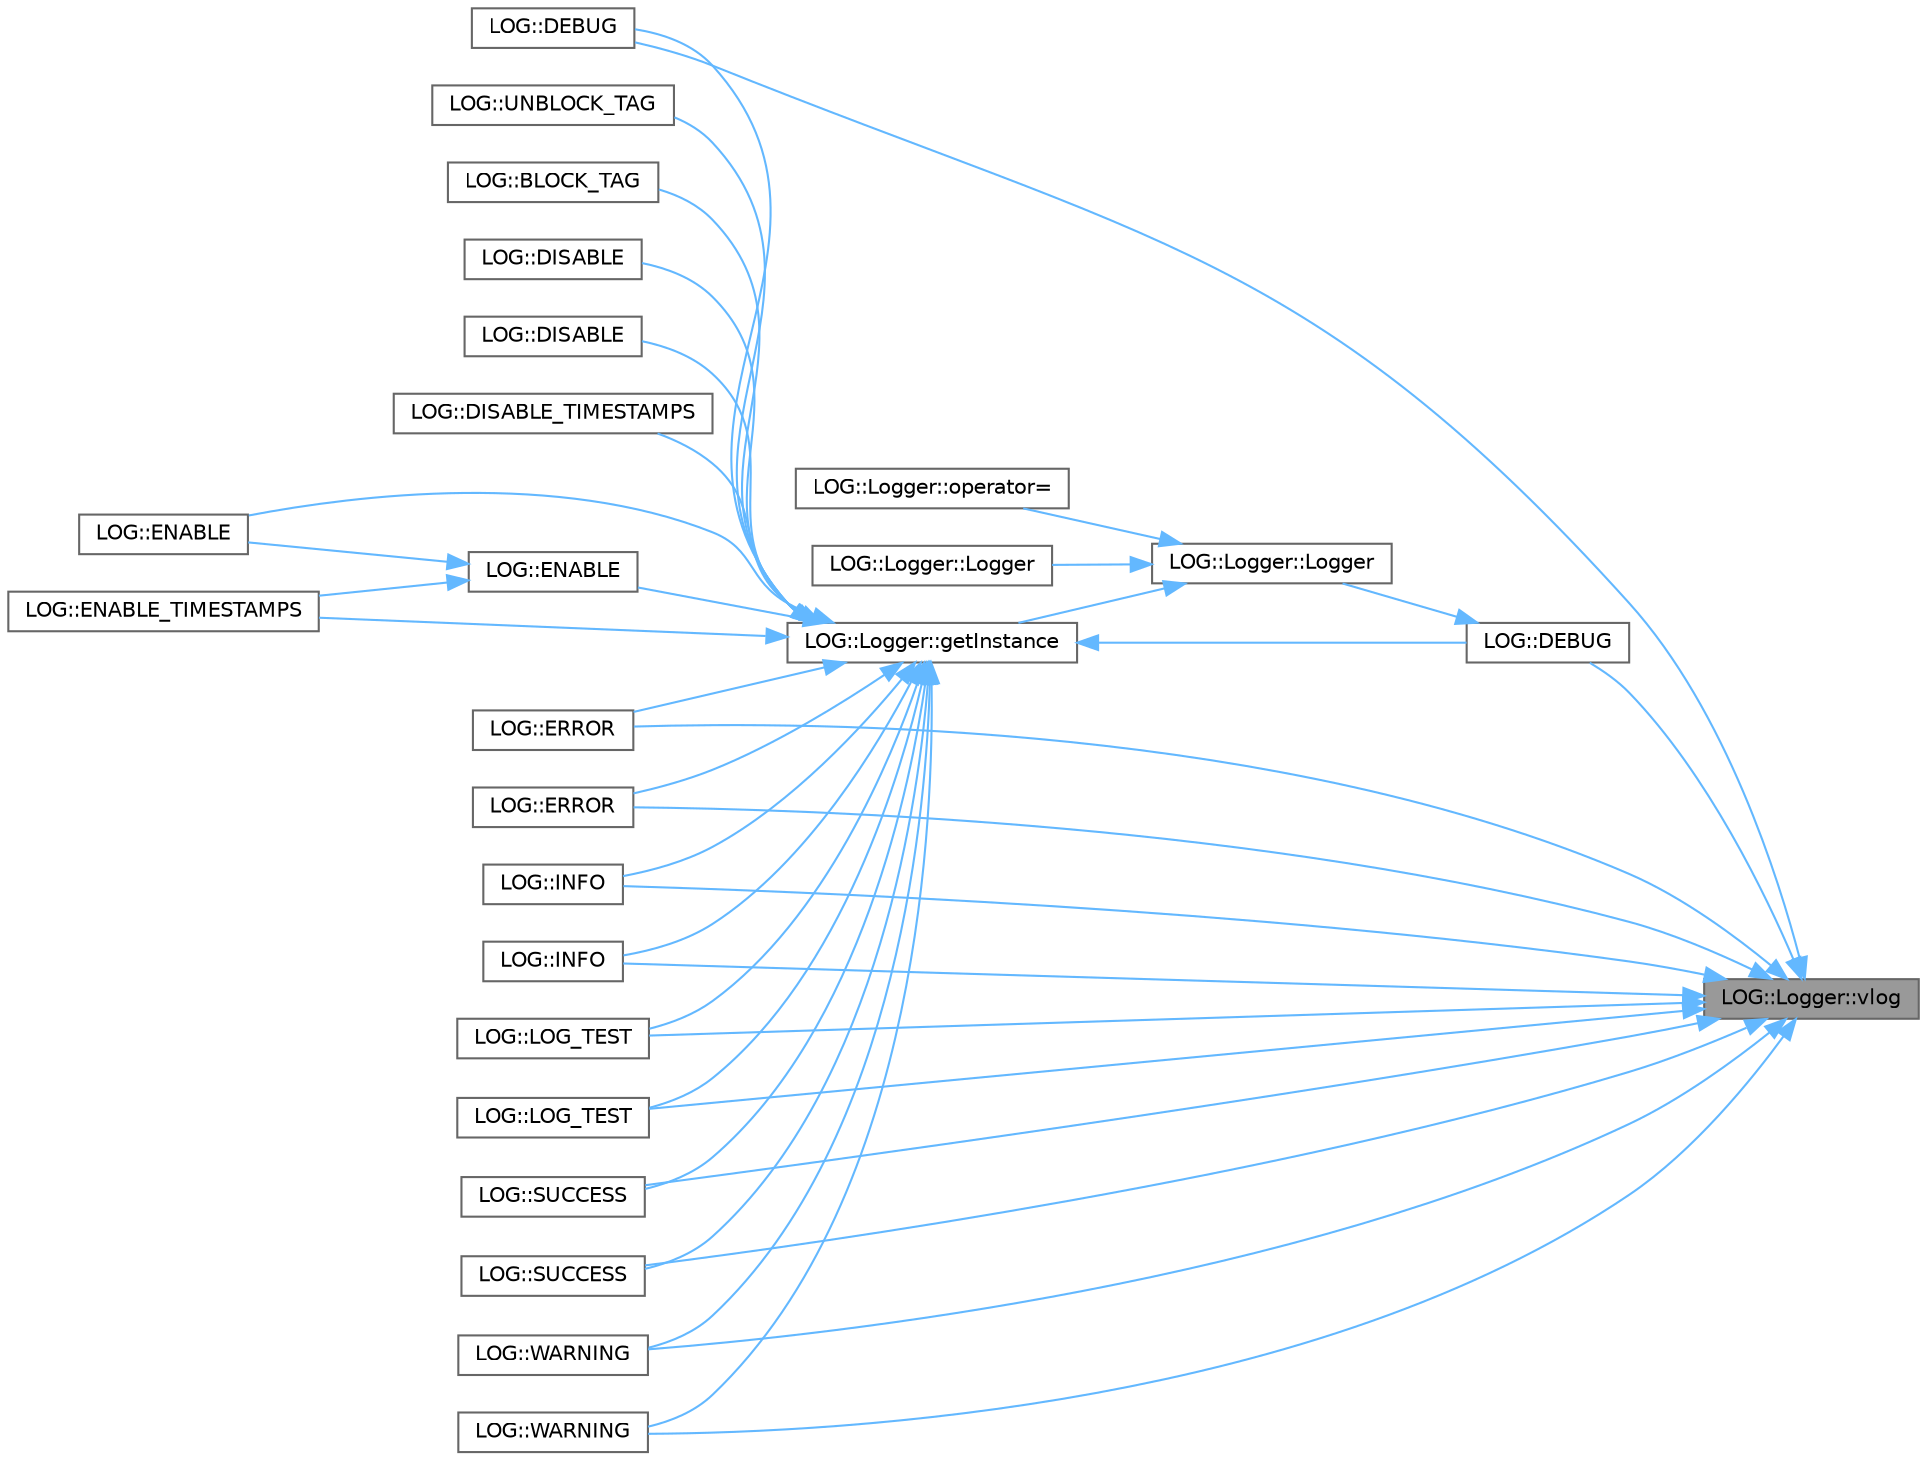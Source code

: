 digraph "LOG::Logger::vlog"
{
 // LATEX_PDF_SIZE
  bgcolor="transparent";
  edge [fontname=Helvetica,fontsize=10,labelfontname=Helvetica,labelfontsize=10];
  node [fontname=Helvetica,fontsize=10,shape=box,height=0.2,width=0.4];
  rankdir="RL";
  Node1 [id="Node000001",label="LOG::Logger::vlog",height=0.2,width=0.4,color="gray40", fillcolor="grey60", style="filled", fontcolor="black",tooltip=" "];
  Node1 -> Node2 [id="edge1_Node000001_Node000002",dir="back",color="steelblue1",style="solid",tooltip=" "];
  Node2 [id="Node000002",label="LOG::DEBUG",height=0.2,width=0.4,color="grey40", fillcolor="white", style="filled",URL="$namespace_l_o_g.html#acca4968543615b1b2d77ebac8fe74993",tooltip=" "];
  Node1 -> Node3 [id="edge2_Node000001_Node000003",dir="back",color="steelblue1",style="solid",tooltip=" "];
  Node3 [id="Node000003",label="LOG::DEBUG",height=0.2,width=0.4,color="grey40", fillcolor="white", style="filled",URL="$namespace_l_o_g.html#acd0072a098872064e882d347d1e30d9a",tooltip=" "];
  Node3 -> Node4 [id="edge3_Node000003_Node000004",dir="back",color="steelblue1",style="solid",tooltip=" "];
  Node4 [id="Node000004",label="LOG::Logger::Logger",height=0.2,width=0.4,color="grey40", fillcolor="white", style="filled",URL="$class_l_o_g_1_1_logger.html#a4abba1293f8af80ad709f36348f117cf",tooltip=" "];
  Node4 -> Node5 [id="edge4_Node000004_Node000005",dir="back",color="steelblue1",style="solid",tooltip=" "];
  Node5 [id="Node000005",label="LOG::Logger::getInstance",height=0.2,width=0.4,color="grey40", fillcolor="white", style="filled",URL="$class_l_o_g_1_1_logger.html#ac6e610c5678fb1742dbd5f3870da5c17",tooltip=" "];
  Node5 -> Node6 [id="edge5_Node000005_Node000006",dir="back",color="steelblue1",style="solid",tooltip=" "];
  Node6 [id="Node000006",label="LOG::BLOCK_TAG",height=0.2,width=0.4,color="grey40", fillcolor="white", style="filled",URL="$namespace_l_o_g.html#a45368f04d2851ced6a50cfe31d6b4ab6",tooltip=" "];
  Node5 -> Node2 [id="edge6_Node000005_Node000002",dir="back",color="steelblue1",style="solid",tooltip=" "];
  Node5 -> Node3 [id="edge7_Node000005_Node000003",dir="back",color="steelblue1",style="solid",tooltip=" "];
  Node5 -> Node7 [id="edge8_Node000005_Node000007",dir="back",color="steelblue1",style="solid",tooltip=" "];
  Node7 [id="Node000007",label="LOG::DISABLE",height=0.2,width=0.4,color="grey40", fillcolor="white", style="filled",URL="$namespace_l_o_g.html#afd19d5f46e5cc24eba14f5698ba61979",tooltip=" "];
  Node5 -> Node8 [id="edge9_Node000005_Node000008",dir="back",color="steelblue1",style="solid",tooltip=" "];
  Node8 [id="Node000008",label="LOG::DISABLE",height=0.2,width=0.4,color="grey40", fillcolor="white", style="filled",URL="$namespace_l_o_g.html#a9c8041ed47c5c6124e6ab9ba2a606136",tooltip=" "];
  Node5 -> Node9 [id="edge10_Node000005_Node000009",dir="back",color="steelblue1",style="solid",tooltip=" "];
  Node9 [id="Node000009",label="LOG::DISABLE_TIMESTAMPS",height=0.2,width=0.4,color="grey40", fillcolor="white", style="filled",URL="$namespace_l_o_g.html#a9bb02e1972964f296fc4817a03352b6c",tooltip=" "];
  Node5 -> Node10 [id="edge11_Node000005_Node000010",dir="back",color="steelblue1",style="solid",tooltip=" "];
  Node10 [id="Node000010",label="LOG::ENABLE",height=0.2,width=0.4,color="grey40", fillcolor="white", style="filled",URL="$namespace_l_o_g.html#a967dd6d62dde58bb5cc0bcf4b155ce71",tooltip=" "];
  Node10 -> Node11 [id="edge12_Node000010_Node000011",dir="back",color="steelblue1",style="solid",tooltip=" "];
  Node11 [id="Node000011",label="LOG::ENABLE",height=0.2,width=0.4,color="grey40", fillcolor="white", style="filled",URL="$namespace_l_o_g.html#a2367c9d0ae19ba363f09b8bde85b4eb2",tooltip=" "];
  Node10 -> Node12 [id="edge13_Node000010_Node000012",dir="back",color="steelblue1",style="solid",tooltip=" "];
  Node12 [id="Node000012",label="LOG::ENABLE_TIMESTAMPS",height=0.2,width=0.4,color="grey40", fillcolor="white", style="filled",URL="$namespace_l_o_g.html#a0c9a7fe020ae17df56a5cd09509f58c3",tooltip=" "];
  Node5 -> Node11 [id="edge14_Node000005_Node000011",dir="back",color="steelblue1",style="solid",tooltip=" "];
  Node5 -> Node12 [id="edge15_Node000005_Node000012",dir="back",color="steelblue1",style="solid",tooltip=" "];
  Node5 -> Node13 [id="edge16_Node000005_Node000013",dir="back",color="steelblue1",style="solid",tooltip=" "];
  Node13 [id="Node000013",label="LOG::ERROR",height=0.2,width=0.4,color="grey40", fillcolor="white", style="filled",URL="$namespace_l_o_g.html#aa855cfb2252b131f3943e5d28159aaad",tooltip=" "];
  Node5 -> Node14 [id="edge17_Node000005_Node000014",dir="back",color="steelblue1",style="solid",tooltip=" "];
  Node14 [id="Node000014",label="LOG::ERROR",height=0.2,width=0.4,color="grey40", fillcolor="white", style="filled",URL="$namespace_l_o_g.html#a7607c756b43837627f99d36ef7cae158",tooltip=" "];
  Node5 -> Node15 [id="edge18_Node000005_Node000015",dir="back",color="steelblue1",style="solid",tooltip=" "];
  Node15 [id="Node000015",label="LOG::INFO",height=0.2,width=0.4,color="grey40", fillcolor="white", style="filled",URL="$namespace_l_o_g.html#a7739e398da33ae660653dd66478095bd",tooltip=" "];
  Node5 -> Node16 [id="edge19_Node000005_Node000016",dir="back",color="steelblue1",style="solid",tooltip=" "];
  Node16 [id="Node000016",label="LOG::INFO",height=0.2,width=0.4,color="grey40", fillcolor="white", style="filled",URL="$namespace_l_o_g.html#a6cfde2e40cb91d10e175b3f42d3b2214",tooltip=" "];
  Node5 -> Node17 [id="edge20_Node000005_Node000017",dir="back",color="steelblue1",style="solid",tooltip=" "];
  Node17 [id="Node000017",label="LOG::LOG_TEST",height=0.2,width=0.4,color="grey40", fillcolor="white", style="filled",URL="$namespace_l_o_g.html#a53938bb96516a83429c842284cefa6aa",tooltip=" "];
  Node5 -> Node18 [id="edge21_Node000005_Node000018",dir="back",color="steelblue1",style="solid",tooltip=" "];
  Node18 [id="Node000018",label="LOG::LOG_TEST",height=0.2,width=0.4,color="grey40", fillcolor="white", style="filled",URL="$namespace_l_o_g.html#a26e0f6934ba0223295910736aec08de5",tooltip=" "];
  Node5 -> Node19 [id="edge22_Node000005_Node000019",dir="back",color="steelblue1",style="solid",tooltip=" "];
  Node19 [id="Node000019",label="LOG::SUCCESS",height=0.2,width=0.4,color="grey40", fillcolor="white", style="filled",URL="$namespace_l_o_g.html#a64d34a15b936414d5a979de4e0ab4c0c",tooltip=" "];
  Node5 -> Node20 [id="edge23_Node000005_Node000020",dir="back",color="steelblue1",style="solid",tooltip=" "];
  Node20 [id="Node000020",label="LOG::SUCCESS",height=0.2,width=0.4,color="grey40", fillcolor="white", style="filled",URL="$namespace_l_o_g.html#af765327ccca9fa0237950bf1b7deec48",tooltip=" "];
  Node5 -> Node21 [id="edge24_Node000005_Node000021",dir="back",color="steelblue1",style="solid",tooltip=" "];
  Node21 [id="Node000021",label="LOG::UNBLOCK_TAG",height=0.2,width=0.4,color="grey40", fillcolor="white", style="filled",URL="$namespace_l_o_g.html#abe6d0eaaff4fbea93b02ed1e02d80297",tooltip=" "];
  Node5 -> Node22 [id="edge25_Node000005_Node000022",dir="back",color="steelblue1",style="solid",tooltip=" "];
  Node22 [id="Node000022",label="LOG::WARNING",height=0.2,width=0.4,color="grey40", fillcolor="white", style="filled",URL="$namespace_l_o_g.html#afffb00cbecc05c1b0120b9151463a4e9",tooltip=" "];
  Node5 -> Node23 [id="edge26_Node000005_Node000023",dir="back",color="steelblue1",style="solid",tooltip=" "];
  Node23 [id="Node000023",label="LOG::WARNING",height=0.2,width=0.4,color="grey40", fillcolor="white", style="filled",URL="$namespace_l_o_g.html#a81ab26058729e014fefed7ca63a94ce0",tooltip=" "];
  Node4 -> Node24 [id="edge27_Node000004_Node000024",dir="back",color="steelblue1",style="solid",tooltip=" "];
  Node24 [id="Node000024",label="LOG::Logger::Logger",height=0.2,width=0.4,color="grey40", fillcolor="white", style="filled",URL="$class_l_o_g_1_1_logger.html#a371ee2f5a0c4f72498744138af9f91bb",tooltip=" "];
  Node4 -> Node25 [id="edge28_Node000004_Node000025",dir="back",color="steelblue1",style="solid",tooltip=" "];
  Node25 [id="Node000025",label="LOG::Logger::operator=",height=0.2,width=0.4,color="grey40", fillcolor="white", style="filled",URL="$class_l_o_g_1_1_logger.html#aab5bd0699673e20ac4a3a9d78f99e8bd",tooltip=" "];
  Node1 -> Node13 [id="edge29_Node000001_Node000013",dir="back",color="steelblue1",style="solid",tooltip=" "];
  Node1 -> Node14 [id="edge30_Node000001_Node000014",dir="back",color="steelblue1",style="solid",tooltip=" "];
  Node1 -> Node15 [id="edge31_Node000001_Node000015",dir="back",color="steelblue1",style="solid",tooltip=" "];
  Node1 -> Node16 [id="edge32_Node000001_Node000016",dir="back",color="steelblue1",style="solid",tooltip=" "];
  Node1 -> Node17 [id="edge33_Node000001_Node000017",dir="back",color="steelblue1",style="solid",tooltip=" "];
  Node1 -> Node18 [id="edge34_Node000001_Node000018",dir="back",color="steelblue1",style="solid",tooltip=" "];
  Node1 -> Node19 [id="edge35_Node000001_Node000019",dir="back",color="steelblue1",style="solid",tooltip=" "];
  Node1 -> Node20 [id="edge36_Node000001_Node000020",dir="back",color="steelblue1",style="solid",tooltip=" "];
  Node1 -> Node22 [id="edge37_Node000001_Node000022",dir="back",color="steelblue1",style="solid",tooltip=" "];
  Node1 -> Node23 [id="edge38_Node000001_Node000023",dir="back",color="steelblue1",style="solid",tooltip=" "];
}
